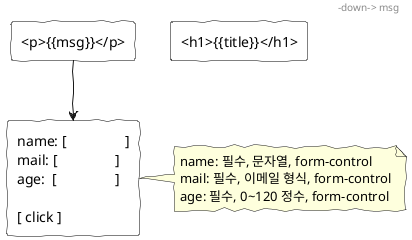 @startuml index121
skinparam handwritten true
skinparam rectangle {
  BackgroundColor White
  BorderColor Black
}

rectangle "<h1>{{title}}</h1>" as header
rectangle "<p>{{msg}}</p>" as msg

rectangle "name: [                ]\nmail: [                ]\nage:  [                ]\n\n[ click ]" as form

note right of form
name: 필수, 문자열, form-control
mail: 필수, 이메일 형식, form-control
age: 필수, 0~120 정수, form-control
end note

header -down-> msg
msg -down-> form

@enduml